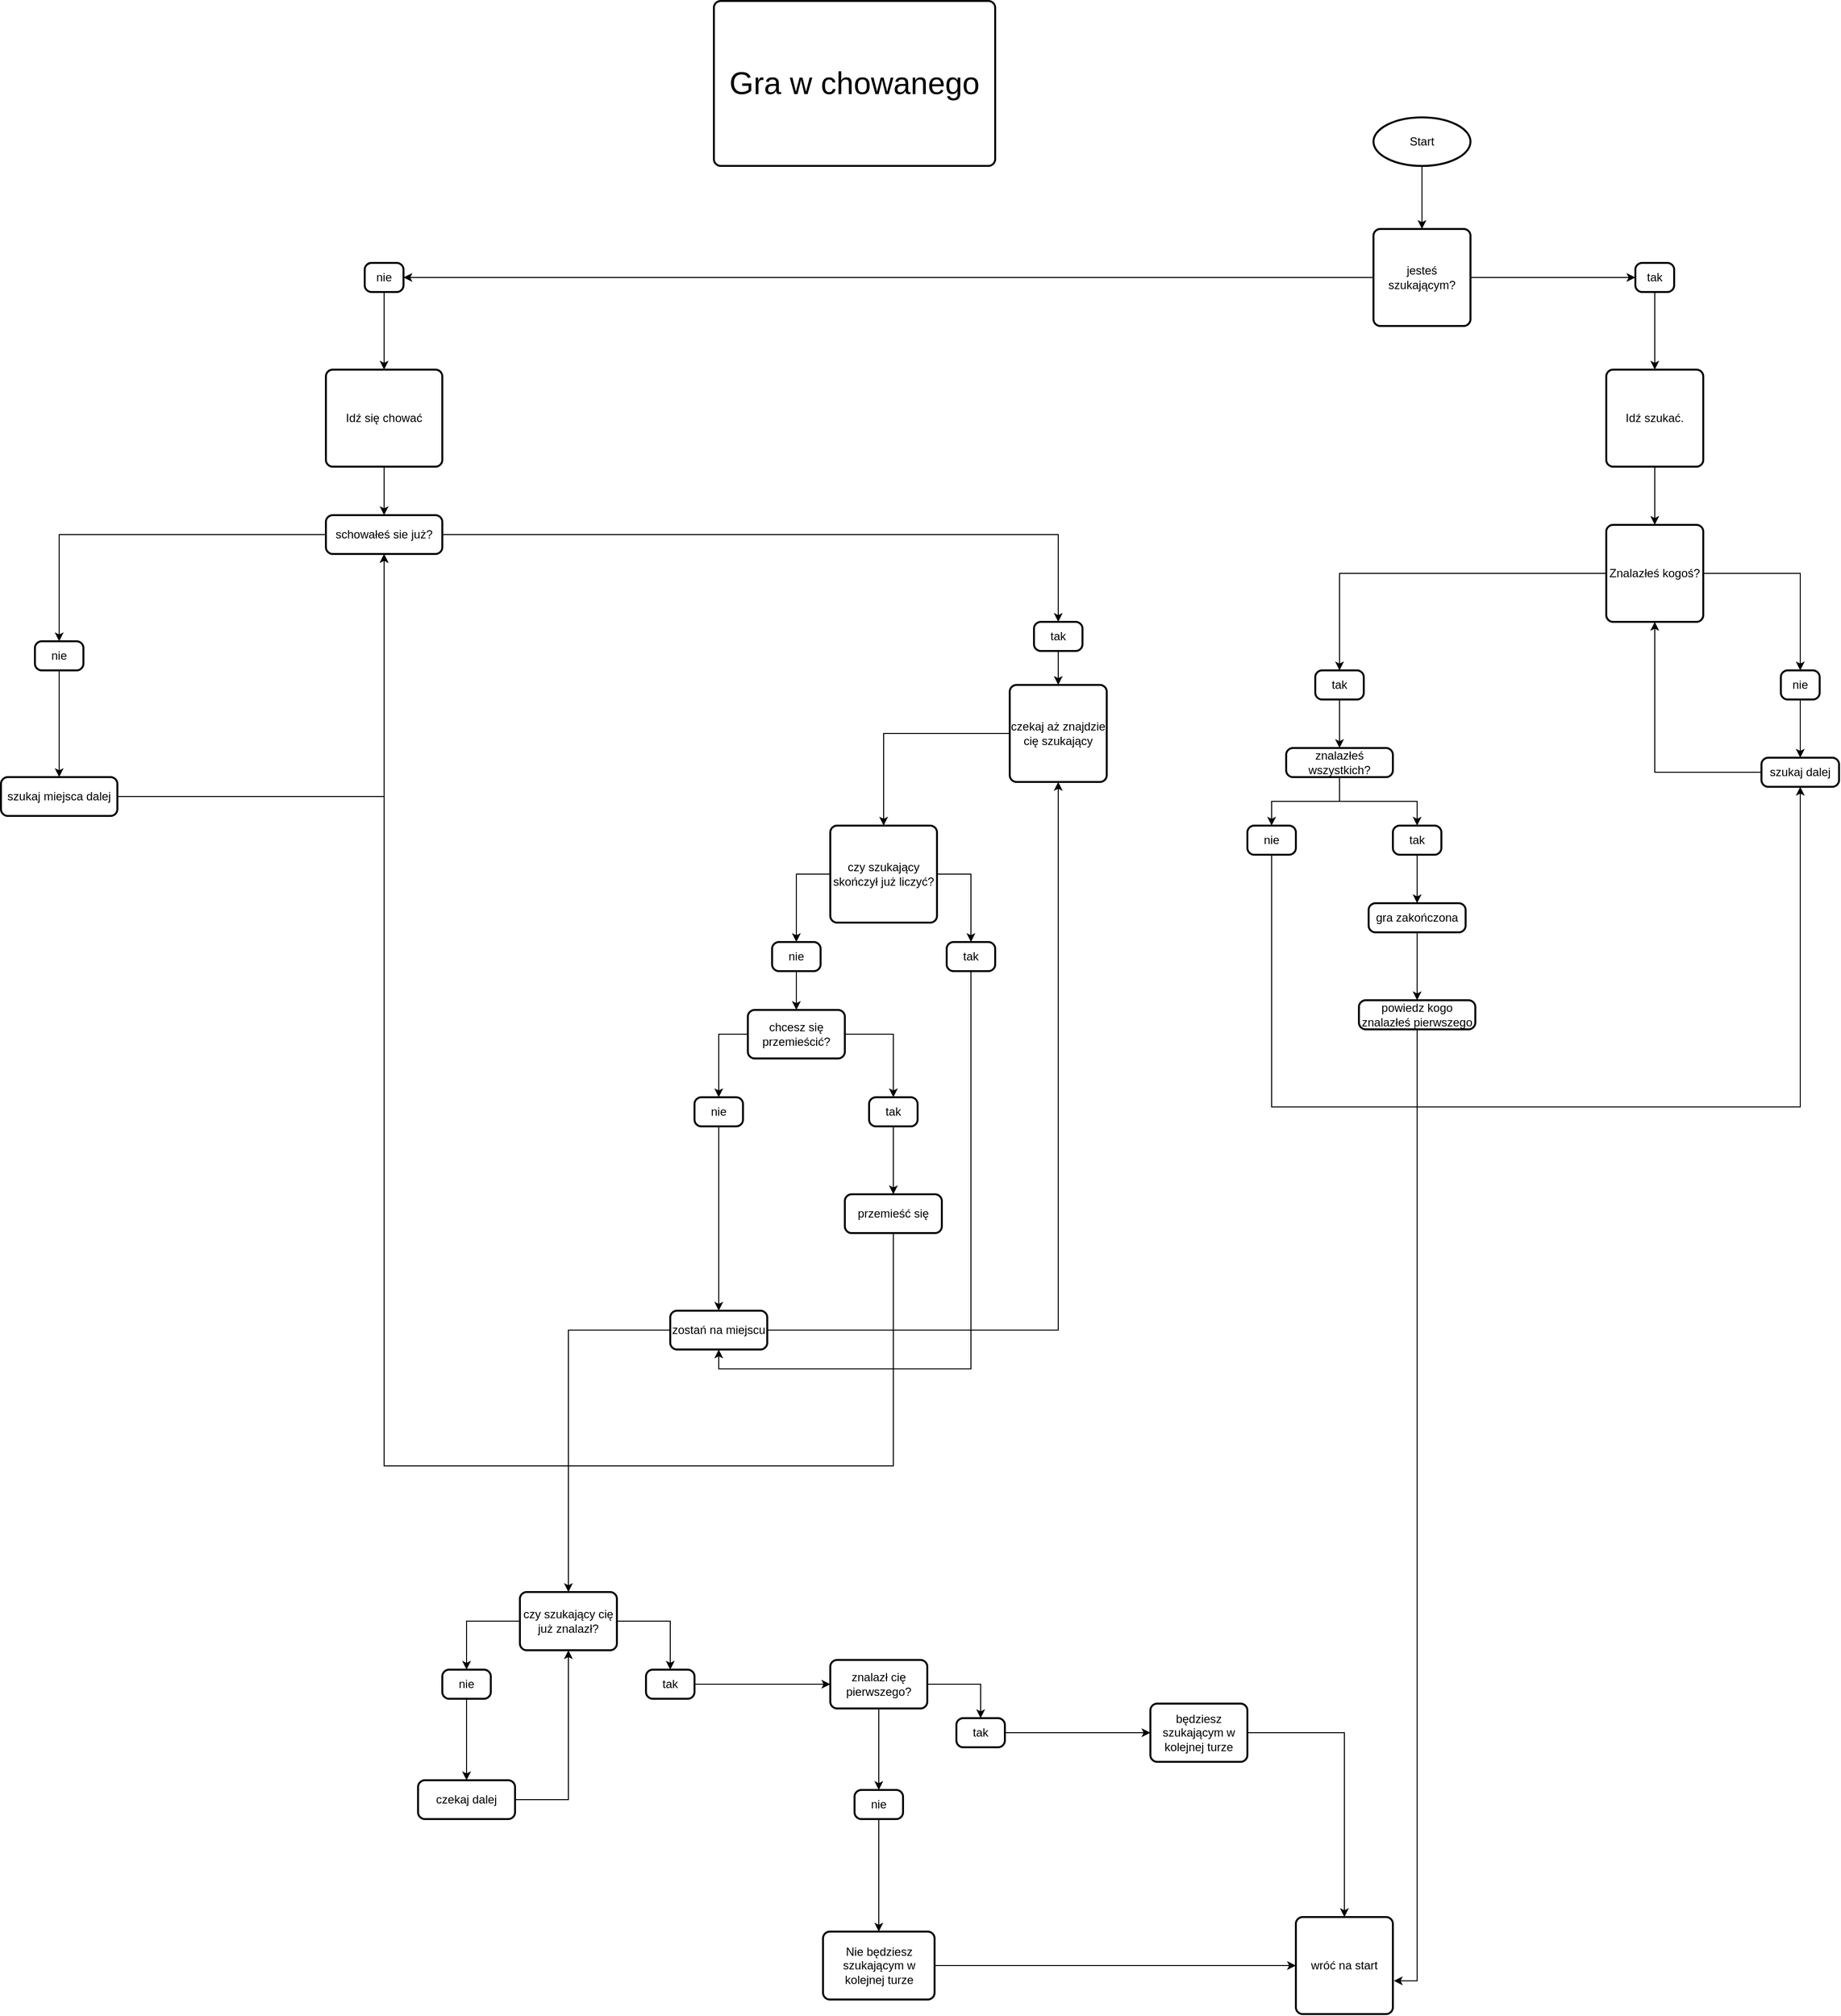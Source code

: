 <mxfile version="21.7.5" type="github">
  <diagram id="C5RBs43oDa-KdzZeNtuy" name="Page-1">
    <mxGraphModel dx="3336" dy="2086" grid="1" gridSize="10" guides="1" tooltips="1" connect="1" arrows="1" fold="1" page="1" pageScale="1" pageWidth="827" pageHeight="1169" math="0" shadow="0">
      <root>
        <mxCell id="WIyWlLk6GJQsqaUBKTNV-0" />
        <mxCell id="WIyWlLk6GJQsqaUBKTNV-1" parent="WIyWlLk6GJQsqaUBKTNV-0" />
        <mxCell id="OIwTNz8X2AKilvekN-6Q-1" value="&lt;font style=&quot;font-size: 32px;&quot;&gt;Gra w chowanego&lt;/font&gt;" style="rounded=1;whiteSpace=wrap;html=1;absoluteArcSize=1;arcSize=14;strokeWidth=2;" vertex="1" parent="WIyWlLk6GJQsqaUBKTNV-1">
          <mxGeometry x="-380" y="-120" width="290" height="170" as="geometry" />
        </mxCell>
        <mxCell id="OIwTNz8X2AKilvekN-6Q-22" style="edgeStyle=orthogonalEdgeStyle;rounded=0;orthogonalLoop=1;jettySize=auto;html=1;entryX=1;entryY=0.5;entryDx=0;entryDy=0;" edge="1" parent="WIyWlLk6GJQsqaUBKTNV-1" source="OIwTNz8X2AKilvekN-6Q-2" target="OIwTNz8X2AKilvekN-6Q-27">
          <mxGeometry relative="1" as="geometry">
            <mxPoint x="110" y="165" as="targetPoint" />
          </mxGeometry>
        </mxCell>
        <mxCell id="OIwTNz8X2AKilvekN-6Q-30" style="edgeStyle=orthogonalEdgeStyle;rounded=0;orthogonalLoop=1;jettySize=auto;html=1;entryX=0;entryY=0.5;entryDx=0;entryDy=0;" edge="1" parent="WIyWlLk6GJQsqaUBKTNV-1" source="OIwTNz8X2AKilvekN-6Q-2" target="OIwTNz8X2AKilvekN-6Q-29">
          <mxGeometry relative="1" as="geometry">
            <mxPoint x="560" y="165" as="targetPoint" />
          </mxGeometry>
        </mxCell>
        <mxCell id="OIwTNz8X2AKilvekN-6Q-2" value="jesteś szukającym?" style="rounded=1;whiteSpace=wrap;html=1;absoluteArcSize=1;arcSize=14;strokeWidth=2;" vertex="1" parent="WIyWlLk6GJQsqaUBKTNV-1">
          <mxGeometry x="300" y="115" width="100" height="100" as="geometry" />
        </mxCell>
        <mxCell id="OIwTNz8X2AKilvekN-6Q-33" style="edgeStyle=orthogonalEdgeStyle;rounded=0;orthogonalLoop=1;jettySize=auto;html=1;entryX=0.5;entryY=0;entryDx=0;entryDy=0;" edge="1" parent="WIyWlLk6GJQsqaUBKTNV-1" source="OIwTNz8X2AKilvekN-6Q-10" target="OIwTNz8X2AKilvekN-6Q-15">
          <mxGeometry relative="1" as="geometry" />
        </mxCell>
        <mxCell id="OIwTNz8X2AKilvekN-6Q-10" value="Idź szukać." style="rounded=1;whiteSpace=wrap;html=1;absoluteArcSize=1;arcSize=14;strokeWidth=2;" vertex="1" parent="WIyWlLk6GJQsqaUBKTNV-1">
          <mxGeometry x="540" y="260" width="100" height="100" as="geometry" />
        </mxCell>
        <mxCell id="OIwTNz8X2AKilvekN-6Q-58" style="edgeStyle=orthogonalEdgeStyle;rounded=0;orthogonalLoop=1;jettySize=auto;html=1;" edge="1" parent="WIyWlLk6GJQsqaUBKTNV-1" source="OIwTNz8X2AKilvekN-6Q-12" target="OIwTNz8X2AKilvekN-6Q-57">
          <mxGeometry relative="1" as="geometry" />
        </mxCell>
        <mxCell id="OIwTNz8X2AKilvekN-6Q-12" value="Idź się chować" style="rounded=1;whiteSpace=wrap;html=1;absoluteArcSize=1;arcSize=14;strokeWidth=2;" vertex="1" parent="WIyWlLk6GJQsqaUBKTNV-1">
          <mxGeometry x="-780" y="260" width="120" height="100" as="geometry" />
        </mxCell>
        <mxCell id="OIwTNz8X2AKilvekN-6Q-37" style="edgeStyle=orthogonalEdgeStyle;rounded=0;orthogonalLoop=1;jettySize=auto;html=1;entryX=0.5;entryY=0;entryDx=0;entryDy=0;" edge="1" parent="WIyWlLk6GJQsqaUBKTNV-1" source="OIwTNz8X2AKilvekN-6Q-15" target="OIwTNz8X2AKilvekN-6Q-36">
          <mxGeometry relative="1" as="geometry" />
        </mxCell>
        <mxCell id="OIwTNz8X2AKilvekN-6Q-39" style="edgeStyle=orthogonalEdgeStyle;rounded=0;orthogonalLoop=1;jettySize=auto;html=1;entryX=0.5;entryY=0;entryDx=0;entryDy=0;" edge="1" parent="WIyWlLk6GJQsqaUBKTNV-1" source="OIwTNz8X2AKilvekN-6Q-15" target="OIwTNz8X2AKilvekN-6Q-38">
          <mxGeometry relative="1" as="geometry" />
        </mxCell>
        <mxCell id="OIwTNz8X2AKilvekN-6Q-15" value="Znalazłeś kogoś?" style="rounded=1;whiteSpace=wrap;html=1;absoluteArcSize=1;arcSize=14;strokeWidth=2;" vertex="1" parent="WIyWlLk6GJQsqaUBKTNV-1">
          <mxGeometry x="540" y="420" width="100" height="100" as="geometry" />
        </mxCell>
        <mxCell id="OIwTNz8X2AKilvekN-6Q-28" style="edgeStyle=orthogonalEdgeStyle;rounded=0;orthogonalLoop=1;jettySize=auto;html=1;entryX=0.5;entryY=0;entryDx=0;entryDy=0;" edge="1" parent="WIyWlLk6GJQsqaUBKTNV-1" source="OIwTNz8X2AKilvekN-6Q-27" target="OIwTNz8X2AKilvekN-6Q-12">
          <mxGeometry relative="1" as="geometry" />
        </mxCell>
        <mxCell id="OIwTNz8X2AKilvekN-6Q-27" value="nie&lt;br&gt;" style="rounded=1;whiteSpace=wrap;html=1;absoluteArcSize=1;arcSize=14;strokeWidth=2;" vertex="1" parent="WIyWlLk6GJQsqaUBKTNV-1">
          <mxGeometry x="-740" y="150" width="40" height="30" as="geometry" />
        </mxCell>
        <mxCell id="OIwTNz8X2AKilvekN-6Q-31" style="edgeStyle=orthogonalEdgeStyle;rounded=0;orthogonalLoop=1;jettySize=auto;html=1;entryX=0.5;entryY=0;entryDx=0;entryDy=0;" edge="1" parent="WIyWlLk6GJQsqaUBKTNV-1" source="OIwTNz8X2AKilvekN-6Q-29" target="OIwTNz8X2AKilvekN-6Q-10">
          <mxGeometry relative="1" as="geometry" />
        </mxCell>
        <mxCell id="OIwTNz8X2AKilvekN-6Q-29" value="tak" style="rounded=1;whiteSpace=wrap;html=1;absoluteArcSize=1;arcSize=14;strokeWidth=2;" vertex="1" parent="WIyWlLk6GJQsqaUBKTNV-1">
          <mxGeometry x="570" y="150" width="40" height="30" as="geometry" />
        </mxCell>
        <mxCell id="OIwTNz8X2AKilvekN-6Q-43" style="edgeStyle=orthogonalEdgeStyle;rounded=0;orthogonalLoop=1;jettySize=auto;html=1;entryX=0.5;entryY=0;entryDx=0;entryDy=0;" edge="1" parent="WIyWlLk6GJQsqaUBKTNV-1" source="OIwTNz8X2AKilvekN-6Q-36" target="OIwTNz8X2AKilvekN-6Q-42">
          <mxGeometry relative="1" as="geometry" />
        </mxCell>
        <mxCell id="OIwTNz8X2AKilvekN-6Q-36" value="tak" style="rounded=1;whiteSpace=wrap;html=1;absoluteArcSize=1;arcSize=14;strokeWidth=2;" vertex="1" parent="WIyWlLk6GJQsqaUBKTNV-1">
          <mxGeometry x="240" y="570" width="50" height="30" as="geometry" />
        </mxCell>
        <mxCell id="OIwTNz8X2AKilvekN-6Q-41" style="edgeStyle=orthogonalEdgeStyle;rounded=0;orthogonalLoop=1;jettySize=auto;html=1;entryX=0.5;entryY=0;entryDx=0;entryDy=0;" edge="1" parent="WIyWlLk6GJQsqaUBKTNV-1" source="OIwTNz8X2AKilvekN-6Q-38" target="OIwTNz8X2AKilvekN-6Q-40">
          <mxGeometry relative="1" as="geometry" />
        </mxCell>
        <mxCell id="OIwTNz8X2AKilvekN-6Q-38" value="nie&lt;br&gt;" style="rounded=1;whiteSpace=wrap;html=1;absoluteArcSize=1;arcSize=14;strokeWidth=2;" vertex="1" parent="WIyWlLk6GJQsqaUBKTNV-1">
          <mxGeometry x="720" y="570" width="40" height="30" as="geometry" />
        </mxCell>
        <mxCell id="OIwTNz8X2AKilvekN-6Q-54" style="edgeStyle=orthogonalEdgeStyle;rounded=0;orthogonalLoop=1;jettySize=auto;html=1;entryX=0.5;entryY=1;entryDx=0;entryDy=0;" edge="1" parent="WIyWlLk6GJQsqaUBKTNV-1" source="OIwTNz8X2AKilvekN-6Q-40" target="OIwTNz8X2AKilvekN-6Q-15">
          <mxGeometry relative="1" as="geometry" />
        </mxCell>
        <mxCell id="OIwTNz8X2AKilvekN-6Q-40" value="szukaj dalej" style="rounded=1;whiteSpace=wrap;html=1;absoluteArcSize=1;arcSize=14;strokeWidth=2;" vertex="1" parent="WIyWlLk6GJQsqaUBKTNV-1">
          <mxGeometry x="700" y="660" width="80" height="30" as="geometry" />
        </mxCell>
        <mxCell id="OIwTNz8X2AKilvekN-6Q-46" style="edgeStyle=orthogonalEdgeStyle;rounded=0;orthogonalLoop=1;jettySize=auto;html=1;entryX=0.5;entryY=0;entryDx=0;entryDy=0;" edge="1" parent="WIyWlLk6GJQsqaUBKTNV-1" source="OIwTNz8X2AKilvekN-6Q-42" target="OIwTNz8X2AKilvekN-6Q-45">
          <mxGeometry relative="1" as="geometry" />
        </mxCell>
        <mxCell id="OIwTNz8X2AKilvekN-6Q-47" style="edgeStyle=orthogonalEdgeStyle;rounded=0;orthogonalLoop=1;jettySize=auto;html=1;entryX=0.5;entryY=0;entryDx=0;entryDy=0;" edge="1" parent="WIyWlLk6GJQsqaUBKTNV-1" source="OIwTNz8X2AKilvekN-6Q-42" target="OIwTNz8X2AKilvekN-6Q-44">
          <mxGeometry relative="1" as="geometry" />
        </mxCell>
        <mxCell id="OIwTNz8X2AKilvekN-6Q-42" value="znalazłeś wszystkich?" style="rounded=1;whiteSpace=wrap;html=1;absoluteArcSize=1;arcSize=14;strokeWidth=2;" vertex="1" parent="WIyWlLk6GJQsqaUBKTNV-1">
          <mxGeometry x="210" y="650" width="110" height="30" as="geometry" />
        </mxCell>
        <mxCell id="OIwTNz8X2AKilvekN-6Q-53" style="edgeStyle=orthogonalEdgeStyle;rounded=0;orthogonalLoop=1;jettySize=auto;html=1;entryX=0.5;entryY=1;entryDx=0;entryDy=0;" edge="1" parent="WIyWlLk6GJQsqaUBKTNV-1" source="OIwTNz8X2AKilvekN-6Q-44" target="OIwTNz8X2AKilvekN-6Q-40">
          <mxGeometry relative="1" as="geometry">
            <Array as="points">
              <mxPoint x="195" y="1020" />
              <mxPoint x="740" y="1020" />
            </Array>
          </mxGeometry>
        </mxCell>
        <mxCell id="OIwTNz8X2AKilvekN-6Q-44" value="nie&lt;br&gt;" style="rounded=1;whiteSpace=wrap;html=1;absoluteArcSize=1;arcSize=14;strokeWidth=2;" vertex="1" parent="WIyWlLk6GJQsqaUBKTNV-1">
          <mxGeometry x="170" y="730" width="50" height="30" as="geometry" />
        </mxCell>
        <mxCell id="OIwTNz8X2AKilvekN-6Q-51" style="edgeStyle=orthogonalEdgeStyle;rounded=0;orthogonalLoop=1;jettySize=auto;html=1;entryX=0.5;entryY=0;entryDx=0;entryDy=0;" edge="1" parent="WIyWlLk6GJQsqaUBKTNV-1" source="OIwTNz8X2AKilvekN-6Q-45" target="OIwTNz8X2AKilvekN-6Q-49">
          <mxGeometry relative="1" as="geometry" />
        </mxCell>
        <mxCell id="OIwTNz8X2AKilvekN-6Q-45" value="tak" style="rounded=1;whiteSpace=wrap;html=1;absoluteArcSize=1;arcSize=14;strokeWidth=2;" vertex="1" parent="WIyWlLk6GJQsqaUBKTNV-1">
          <mxGeometry x="320" y="730" width="50" height="30" as="geometry" />
        </mxCell>
        <mxCell id="OIwTNz8X2AKilvekN-6Q-52" style="edgeStyle=orthogonalEdgeStyle;rounded=0;orthogonalLoop=1;jettySize=auto;html=1;entryX=0.5;entryY=0;entryDx=0;entryDy=0;" edge="1" parent="WIyWlLk6GJQsqaUBKTNV-1" source="OIwTNz8X2AKilvekN-6Q-49" target="OIwTNz8X2AKilvekN-6Q-55">
          <mxGeometry relative="1" as="geometry">
            <mxPoint x="345" y="900" as="targetPoint" />
          </mxGeometry>
        </mxCell>
        <mxCell id="OIwTNz8X2AKilvekN-6Q-49" value="gra zakończona" style="rounded=1;whiteSpace=wrap;html=1;absoluteArcSize=1;arcSize=14;strokeWidth=2;" vertex="1" parent="WIyWlLk6GJQsqaUBKTNV-1">
          <mxGeometry x="295" y="810" width="100" height="30" as="geometry" />
        </mxCell>
        <mxCell id="OIwTNz8X2AKilvekN-6Q-112" style="edgeStyle=orthogonalEdgeStyle;rounded=0;orthogonalLoop=1;jettySize=auto;html=1;entryX=1.01;entryY=0.657;entryDx=0;entryDy=0;entryPerimeter=0;" edge="1" parent="WIyWlLk6GJQsqaUBKTNV-1" source="OIwTNz8X2AKilvekN-6Q-55" target="OIwTNz8X2AKilvekN-6Q-109">
          <mxGeometry relative="1" as="geometry" />
        </mxCell>
        <mxCell id="OIwTNz8X2AKilvekN-6Q-55" value="powiedz kogo znalazłeś pierwszego" style="rounded=1;whiteSpace=wrap;html=1;absoluteArcSize=1;arcSize=14;strokeWidth=2;" vertex="1" parent="WIyWlLk6GJQsqaUBKTNV-1">
          <mxGeometry x="285" y="910" width="120" height="30" as="geometry" />
        </mxCell>
        <mxCell id="OIwTNz8X2AKilvekN-6Q-61" style="edgeStyle=orthogonalEdgeStyle;rounded=0;orthogonalLoop=1;jettySize=auto;html=1;" edge="1" parent="WIyWlLk6GJQsqaUBKTNV-1" source="OIwTNz8X2AKilvekN-6Q-57" target="OIwTNz8X2AKilvekN-6Q-60">
          <mxGeometry relative="1" as="geometry" />
        </mxCell>
        <mxCell id="OIwTNz8X2AKilvekN-6Q-62" style="edgeStyle=orthogonalEdgeStyle;rounded=0;orthogonalLoop=1;jettySize=auto;html=1;entryX=0.5;entryY=0;entryDx=0;entryDy=0;" edge="1" parent="WIyWlLk6GJQsqaUBKTNV-1" source="OIwTNz8X2AKilvekN-6Q-57" target="OIwTNz8X2AKilvekN-6Q-59">
          <mxGeometry relative="1" as="geometry" />
        </mxCell>
        <mxCell id="OIwTNz8X2AKilvekN-6Q-57" value="schowałeś sie już?" style="rounded=1;whiteSpace=wrap;html=1;absoluteArcSize=1;arcSize=14;strokeWidth=2;" vertex="1" parent="WIyWlLk6GJQsqaUBKTNV-1">
          <mxGeometry x="-780" y="410" width="120" height="40" as="geometry" />
        </mxCell>
        <mxCell id="OIwTNz8X2AKilvekN-6Q-67" style="edgeStyle=orthogonalEdgeStyle;rounded=0;orthogonalLoop=1;jettySize=auto;html=1;entryX=0.5;entryY=0;entryDx=0;entryDy=0;" edge="1" parent="WIyWlLk6GJQsqaUBKTNV-1" source="OIwTNz8X2AKilvekN-6Q-59" target="OIwTNz8X2AKilvekN-6Q-65">
          <mxGeometry relative="1" as="geometry" />
        </mxCell>
        <mxCell id="OIwTNz8X2AKilvekN-6Q-59" value="nie&lt;br&gt;" style="rounded=1;whiteSpace=wrap;html=1;absoluteArcSize=1;arcSize=14;strokeWidth=2;" vertex="1" parent="WIyWlLk6GJQsqaUBKTNV-1">
          <mxGeometry x="-1080" y="540" width="50" height="30" as="geometry" />
        </mxCell>
        <mxCell id="OIwTNz8X2AKilvekN-6Q-64" style="edgeStyle=orthogonalEdgeStyle;rounded=0;orthogonalLoop=1;jettySize=auto;html=1;entryX=0.5;entryY=0;entryDx=0;entryDy=0;" edge="1" parent="WIyWlLk6GJQsqaUBKTNV-1" source="OIwTNz8X2AKilvekN-6Q-60" target="OIwTNz8X2AKilvekN-6Q-63">
          <mxGeometry relative="1" as="geometry" />
        </mxCell>
        <mxCell id="OIwTNz8X2AKilvekN-6Q-60" value="tak" style="rounded=1;whiteSpace=wrap;html=1;absoluteArcSize=1;arcSize=14;strokeWidth=2;" vertex="1" parent="WIyWlLk6GJQsqaUBKTNV-1">
          <mxGeometry x="-50" y="520" width="50" height="30" as="geometry" />
        </mxCell>
        <mxCell id="OIwTNz8X2AKilvekN-6Q-72" style="edgeStyle=orthogonalEdgeStyle;rounded=0;orthogonalLoop=1;jettySize=auto;html=1;entryX=0.5;entryY=0;entryDx=0;entryDy=0;" edge="1" parent="WIyWlLk6GJQsqaUBKTNV-1" source="OIwTNz8X2AKilvekN-6Q-63" target="OIwTNz8X2AKilvekN-6Q-71">
          <mxGeometry relative="1" as="geometry" />
        </mxCell>
        <mxCell id="OIwTNz8X2AKilvekN-6Q-63" value="czekaj aż znajdzie cię szukający" style="rounded=1;whiteSpace=wrap;html=1;absoluteArcSize=1;arcSize=14;strokeWidth=2;" vertex="1" parent="WIyWlLk6GJQsqaUBKTNV-1">
          <mxGeometry x="-75" y="585" width="100" height="100" as="geometry" />
        </mxCell>
        <mxCell id="OIwTNz8X2AKilvekN-6Q-68" style="edgeStyle=orthogonalEdgeStyle;rounded=0;orthogonalLoop=1;jettySize=auto;html=1;entryX=0.5;entryY=1;entryDx=0;entryDy=0;" edge="1" parent="WIyWlLk6GJQsqaUBKTNV-1" source="OIwTNz8X2AKilvekN-6Q-65" target="OIwTNz8X2AKilvekN-6Q-57">
          <mxGeometry relative="1" as="geometry" />
        </mxCell>
        <mxCell id="OIwTNz8X2AKilvekN-6Q-65" value="szukaj miejsca dalej" style="rounded=1;whiteSpace=wrap;html=1;absoluteArcSize=1;arcSize=14;strokeWidth=2;" vertex="1" parent="WIyWlLk6GJQsqaUBKTNV-1">
          <mxGeometry x="-1115" y="680" width="120" height="40" as="geometry" />
        </mxCell>
        <mxCell id="OIwTNz8X2AKilvekN-6Q-86" style="edgeStyle=orthogonalEdgeStyle;rounded=0;orthogonalLoop=1;jettySize=auto;html=1;" edge="1" parent="WIyWlLk6GJQsqaUBKTNV-1" source="OIwTNz8X2AKilvekN-6Q-70" target="OIwTNz8X2AKilvekN-6Q-57">
          <mxGeometry relative="1" as="geometry">
            <Array as="points">
              <mxPoint x="-195" y="1390" />
              <mxPoint x="-720" y="1390" />
            </Array>
          </mxGeometry>
        </mxCell>
        <mxCell id="OIwTNz8X2AKilvekN-6Q-70" value="przemieść się" style="rounded=1;whiteSpace=wrap;html=1;absoluteArcSize=1;arcSize=14;strokeWidth=2;" vertex="1" parent="WIyWlLk6GJQsqaUBKTNV-1">
          <mxGeometry x="-245" y="1110" width="100" height="40" as="geometry" />
        </mxCell>
        <mxCell id="OIwTNz8X2AKilvekN-6Q-75" style="edgeStyle=orthogonalEdgeStyle;rounded=0;orthogonalLoop=1;jettySize=auto;html=1;entryX=0.5;entryY=0;entryDx=0;entryDy=0;" edge="1" parent="WIyWlLk6GJQsqaUBKTNV-1" source="OIwTNz8X2AKilvekN-6Q-71" target="OIwTNz8X2AKilvekN-6Q-74">
          <mxGeometry relative="1" as="geometry" />
        </mxCell>
        <mxCell id="OIwTNz8X2AKilvekN-6Q-76" style="edgeStyle=orthogonalEdgeStyle;rounded=0;orthogonalLoop=1;jettySize=auto;html=1;entryX=0.5;entryY=0;entryDx=0;entryDy=0;" edge="1" parent="WIyWlLk6GJQsqaUBKTNV-1" source="OIwTNz8X2AKilvekN-6Q-71" target="OIwTNz8X2AKilvekN-6Q-73">
          <mxGeometry relative="1" as="geometry" />
        </mxCell>
        <mxCell id="OIwTNz8X2AKilvekN-6Q-71" value="czy szukający skończył już liczyć?" style="rounded=1;whiteSpace=wrap;html=1;absoluteArcSize=1;arcSize=14;strokeWidth=2;" vertex="1" parent="WIyWlLk6GJQsqaUBKTNV-1">
          <mxGeometry x="-260" y="730" width="110" height="100" as="geometry" />
        </mxCell>
        <mxCell id="OIwTNz8X2AKilvekN-6Q-78" style="edgeStyle=orthogonalEdgeStyle;rounded=0;orthogonalLoop=1;jettySize=auto;html=1;entryX=0.5;entryY=0;entryDx=0;entryDy=0;" edge="1" parent="WIyWlLk6GJQsqaUBKTNV-1" source="OIwTNz8X2AKilvekN-6Q-73" target="OIwTNz8X2AKilvekN-6Q-77">
          <mxGeometry relative="1" as="geometry" />
        </mxCell>
        <mxCell id="OIwTNz8X2AKilvekN-6Q-73" value="nie&lt;br&gt;" style="rounded=1;whiteSpace=wrap;html=1;absoluteArcSize=1;arcSize=14;strokeWidth=2;" vertex="1" parent="WIyWlLk6GJQsqaUBKTNV-1">
          <mxGeometry x="-320" y="850" width="50" height="30" as="geometry" />
        </mxCell>
        <mxCell id="OIwTNz8X2AKilvekN-6Q-89" style="edgeStyle=orthogonalEdgeStyle;rounded=0;orthogonalLoop=1;jettySize=auto;html=1;entryX=0.5;entryY=1;entryDx=0;entryDy=0;exitX=0.5;exitY=1;exitDx=0;exitDy=0;" edge="1" parent="WIyWlLk6GJQsqaUBKTNV-1" source="OIwTNz8X2AKilvekN-6Q-74" target="OIwTNz8X2AKilvekN-6Q-84">
          <mxGeometry relative="1" as="geometry">
            <Array as="points">
              <mxPoint x="-115" y="1290" />
              <mxPoint x="-375" y="1290" />
            </Array>
          </mxGeometry>
        </mxCell>
        <mxCell id="OIwTNz8X2AKilvekN-6Q-74" value="tak" style="rounded=1;whiteSpace=wrap;html=1;absoluteArcSize=1;arcSize=14;strokeWidth=2;" vertex="1" parent="WIyWlLk6GJQsqaUBKTNV-1">
          <mxGeometry x="-140" y="850" width="50" height="30" as="geometry" />
        </mxCell>
        <mxCell id="OIwTNz8X2AKilvekN-6Q-81" style="edgeStyle=orthogonalEdgeStyle;rounded=0;orthogonalLoop=1;jettySize=auto;html=1;entryX=0.5;entryY=0;entryDx=0;entryDy=0;" edge="1" parent="WIyWlLk6GJQsqaUBKTNV-1" source="OIwTNz8X2AKilvekN-6Q-77" target="OIwTNz8X2AKilvekN-6Q-80">
          <mxGeometry relative="1" as="geometry" />
        </mxCell>
        <mxCell id="OIwTNz8X2AKilvekN-6Q-82" style="edgeStyle=orthogonalEdgeStyle;rounded=0;orthogonalLoop=1;jettySize=auto;html=1;entryX=0.5;entryY=0;entryDx=0;entryDy=0;" edge="1" parent="WIyWlLk6GJQsqaUBKTNV-1" source="OIwTNz8X2AKilvekN-6Q-77" target="OIwTNz8X2AKilvekN-6Q-79">
          <mxGeometry relative="1" as="geometry" />
        </mxCell>
        <mxCell id="OIwTNz8X2AKilvekN-6Q-77" value="chcesz się przemieścić?" style="rounded=1;whiteSpace=wrap;html=1;absoluteArcSize=1;arcSize=14;strokeWidth=2;" vertex="1" parent="WIyWlLk6GJQsqaUBKTNV-1">
          <mxGeometry x="-345" y="920" width="100" height="50" as="geometry" />
        </mxCell>
        <mxCell id="OIwTNz8X2AKilvekN-6Q-83" style="edgeStyle=orthogonalEdgeStyle;rounded=0;orthogonalLoop=1;jettySize=auto;html=1;entryX=0.5;entryY=0;entryDx=0;entryDy=0;" edge="1" parent="WIyWlLk6GJQsqaUBKTNV-1" source="OIwTNz8X2AKilvekN-6Q-79" target="OIwTNz8X2AKilvekN-6Q-70">
          <mxGeometry relative="1" as="geometry" />
        </mxCell>
        <mxCell id="OIwTNz8X2AKilvekN-6Q-79" value="tak" style="rounded=1;whiteSpace=wrap;html=1;absoluteArcSize=1;arcSize=14;strokeWidth=2;" vertex="1" parent="WIyWlLk6GJQsqaUBKTNV-1">
          <mxGeometry x="-220" y="1010" width="50" height="30" as="geometry" />
        </mxCell>
        <mxCell id="OIwTNz8X2AKilvekN-6Q-85" style="edgeStyle=orthogonalEdgeStyle;rounded=0;orthogonalLoop=1;jettySize=auto;html=1;entryX=0.5;entryY=0;entryDx=0;entryDy=0;" edge="1" parent="WIyWlLk6GJQsqaUBKTNV-1" source="OIwTNz8X2AKilvekN-6Q-80" target="OIwTNz8X2AKilvekN-6Q-84">
          <mxGeometry relative="1" as="geometry" />
        </mxCell>
        <mxCell id="OIwTNz8X2AKilvekN-6Q-80" value="nie&lt;br&gt;" style="rounded=1;whiteSpace=wrap;html=1;absoluteArcSize=1;arcSize=14;strokeWidth=2;" vertex="1" parent="WIyWlLk6GJQsqaUBKTNV-1">
          <mxGeometry x="-400" y="1010" width="50" height="30" as="geometry" />
        </mxCell>
        <mxCell id="OIwTNz8X2AKilvekN-6Q-87" style="edgeStyle=orthogonalEdgeStyle;rounded=0;orthogonalLoop=1;jettySize=auto;html=1;" edge="1" parent="WIyWlLk6GJQsqaUBKTNV-1" source="OIwTNz8X2AKilvekN-6Q-84" target="OIwTNz8X2AKilvekN-6Q-63">
          <mxGeometry relative="1" as="geometry" />
        </mxCell>
        <mxCell id="OIwTNz8X2AKilvekN-6Q-91" style="edgeStyle=orthogonalEdgeStyle;rounded=0;orthogonalLoop=1;jettySize=auto;html=1;entryX=0.5;entryY=0;entryDx=0;entryDy=0;" edge="1" parent="WIyWlLk6GJQsqaUBKTNV-1" source="OIwTNz8X2AKilvekN-6Q-84" target="OIwTNz8X2AKilvekN-6Q-90">
          <mxGeometry relative="1" as="geometry" />
        </mxCell>
        <mxCell id="OIwTNz8X2AKilvekN-6Q-84" value="zostań na miejscu" style="rounded=1;whiteSpace=wrap;html=1;absoluteArcSize=1;arcSize=14;strokeWidth=2;" vertex="1" parent="WIyWlLk6GJQsqaUBKTNV-1">
          <mxGeometry x="-425" y="1230" width="100" height="40" as="geometry" />
        </mxCell>
        <mxCell id="OIwTNz8X2AKilvekN-6Q-94" style="edgeStyle=orthogonalEdgeStyle;rounded=0;orthogonalLoop=1;jettySize=auto;html=1;entryX=0.5;entryY=0;entryDx=0;entryDy=0;" edge="1" parent="WIyWlLk6GJQsqaUBKTNV-1" source="OIwTNz8X2AKilvekN-6Q-90" target="OIwTNz8X2AKilvekN-6Q-93">
          <mxGeometry relative="1" as="geometry" />
        </mxCell>
        <mxCell id="OIwTNz8X2AKilvekN-6Q-95" style="edgeStyle=orthogonalEdgeStyle;rounded=0;orthogonalLoop=1;jettySize=auto;html=1;entryX=0.5;entryY=0;entryDx=0;entryDy=0;" edge="1" parent="WIyWlLk6GJQsqaUBKTNV-1" source="OIwTNz8X2AKilvekN-6Q-90" target="OIwTNz8X2AKilvekN-6Q-92">
          <mxGeometry relative="1" as="geometry" />
        </mxCell>
        <mxCell id="OIwTNz8X2AKilvekN-6Q-90" value="czy szukający cię już znalazł?" style="rounded=1;whiteSpace=wrap;html=1;absoluteArcSize=1;arcSize=14;strokeWidth=2;" vertex="1" parent="WIyWlLk6GJQsqaUBKTNV-1">
          <mxGeometry x="-580" y="1520" width="100" height="60" as="geometry" />
        </mxCell>
        <mxCell id="OIwTNz8X2AKilvekN-6Q-114" style="edgeStyle=orthogonalEdgeStyle;rounded=0;orthogonalLoop=1;jettySize=auto;html=1;entryX=0.5;entryY=0;entryDx=0;entryDy=0;" edge="1" parent="WIyWlLk6GJQsqaUBKTNV-1" source="OIwTNz8X2AKilvekN-6Q-92" target="OIwTNz8X2AKilvekN-6Q-113">
          <mxGeometry relative="1" as="geometry" />
        </mxCell>
        <mxCell id="OIwTNz8X2AKilvekN-6Q-92" value="nie&lt;br&gt;" style="rounded=1;whiteSpace=wrap;html=1;absoluteArcSize=1;arcSize=14;strokeWidth=2;" vertex="1" parent="WIyWlLk6GJQsqaUBKTNV-1">
          <mxGeometry x="-660" y="1600" width="50" height="30" as="geometry" />
        </mxCell>
        <mxCell id="OIwTNz8X2AKilvekN-6Q-97" style="edgeStyle=orthogonalEdgeStyle;rounded=0;orthogonalLoop=1;jettySize=auto;html=1;entryX=0;entryY=0.5;entryDx=0;entryDy=0;" edge="1" parent="WIyWlLk6GJQsqaUBKTNV-1" source="OIwTNz8X2AKilvekN-6Q-93" target="OIwTNz8X2AKilvekN-6Q-96">
          <mxGeometry relative="1" as="geometry" />
        </mxCell>
        <mxCell id="OIwTNz8X2AKilvekN-6Q-93" value="tak" style="rounded=1;whiteSpace=wrap;html=1;absoluteArcSize=1;arcSize=14;strokeWidth=2;" vertex="1" parent="WIyWlLk6GJQsqaUBKTNV-1">
          <mxGeometry x="-450" y="1600" width="50" height="30" as="geometry" />
        </mxCell>
        <mxCell id="OIwTNz8X2AKilvekN-6Q-100" style="edgeStyle=orthogonalEdgeStyle;rounded=0;orthogonalLoop=1;jettySize=auto;html=1;entryX=0.5;entryY=0;entryDx=0;entryDy=0;" edge="1" parent="WIyWlLk6GJQsqaUBKTNV-1" source="OIwTNz8X2AKilvekN-6Q-96" target="OIwTNz8X2AKilvekN-6Q-99">
          <mxGeometry relative="1" as="geometry" />
        </mxCell>
        <mxCell id="OIwTNz8X2AKilvekN-6Q-101" style="edgeStyle=orthogonalEdgeStyle;rounded=0;orthogonalLoop=1;jettySize=auto;html=1;entryX=0.5;entryY=0;entryDx=0;entryDy=0;" edge="1" parent="WIyWlLk6GJQsqaUBKTNV-1" source="OIwTNz8X2AKilvekN-6Q-96" target="OIwTNz8X2AKilvekN-6Q-98">
          <mxGeometry relative="1" as="geometry" />
        </mxCell>
        <mxCell id="OIwTNz8X2AKilvekN-6Q-96" value="znalazł cię pierwszego?" style="rounded=1;whiteSpace=wrap;html=1;absoluteArcSize=1;arcSize=14;strokeWidth=2;" vertex="1" parent="WIyWlLk6GJQsqaUBKTNV-1">
          <mxGeometry x="-260" y="1590" width="100" height="50" as="geometry" />
        </mxCell>
        <mxCell id="OIwTNz8X2AKilvekN-6Q-103" style="edgeStyle=orthogonalEdgeStyle;rounded=0;orthogonalLoop=1;jettySize=auto;html=1;entryX=0;entryY=0.5;entryDx=0;entryDy=0;" edge="1" parent="WIyWlLk6GJQsqaUBKTNV-1" source="OIwTNz8X2AKilvekN-6Q-98" target="OIwTNz8X2AKilvekN-6Q-102">
          <mxGeometry relative="1" as="geometry" />
        </mxCell>
        <mxCell id="OIwTNz8X2AKilvekN-6Q-98" value="tak" style="rounded=1;whiteSpace=wrap;html=1;absoluteArcSize=1;arcSize=14;strokeWidth=2;" vertex="1" parent="WIyWlLk6GJQsqaUBKTNV-1">
          <mxGeometry x="-130" y="1650" width="50" height="30" as="geometry" />
        </mxCell>
        <mxCell id="OIwTNz8X2AKilvekN-6Q-106" style="edgeStyle=orthogonalEdgeStyle;rounded=0;orthogonalLoop=1;jettySize=auto;html=1;exitX=0.5;exitY=1;exitDx=0;exitDy=0;entryX=0.5;entryY=0;entryDx=0;entryDy=0;" edge="1" parent="WIyWlLk6GJQsqaUBKTNV-1" source="OIwTNz8X2AKilvekN-6Q-99" target="OIwTNz8X2AKilvekN-6Q-104">
          <mxGeometry relative="1" as="geometry" />
        </mxCell>
        <mxCell id="OIwTNz8X2AKilvekN-6Q-99" value="nie&lt;br&gt;" style="rounded=1;whiteSpace=wrap;html=1;absoluteArcSize=1;arcSize=14;strokeWidth=2;" vertex="1" parent="WIyWlLk6GJQsqaUBKTNV-1">
          <mxGeometry x="-235" y="1724" width="50" height="30" as="geometry" />
        </mxCell>
        <mxCell id="OIwTNz8X2AKilvekN-6Q-110" style="edgeStyle=orthogonalEdgeStyle;rounded=0;orthogonalLoop=1;jettySize=auto;html=1;entryX=0.5;entryY=0;entryDx=0;entryDy=0;" edge="1" parent="WIyWlLk6GJQsqaUBKTNV-1" source="OIwTNz8X2AKilvekN-6Q-102" target="OIwTNz8X2AKilvekN-6Q-109">
          <mxGeometry relative="1" as="geometry" />
        </mxCell>
        <mxCell id="OIwTNz8X2AKilvekN-6Q-102" value="będziesz szukającym w kolejnej turze" style="rounded=1;whiteSpace=wrap;html=1;absoluteArcSize=1;arcSize=14;strokeWidth=2;" vertex="1" parent="WIyWlLk6GJQsqaUBKTNV-1">
          <mxGeometry x="70" y="1635" width="100" height="60" as="geometry" />
        </mxCell>
        <mxCell id="OIwTNz8X2AKilvekN-6Q-111" style="edgeStyle=orthogonalEdgeStyle;rounded=0;orthogonalLoop=1;jettySize=auto;html=1;entryX=0;entryY=0.5;entryDx=0;entryDy=0;" edge="1" parent="WIyWlLk6GJQsqaUBKTNV-1" source="OIwTNz8X2AKilvekN-6Q-104" target="OIwTNz8X2AKilvekN-6Q-109">
          <mxGeometry relative="1" as="geometry" />
        </mxCell>
        <mxCell id="OIwTNz8X2AKilvekN-6Q-104" value="Nie będziesz szukającym w kolejnej turze" style="rounded=1;whiteSpace=wrap;html=1;absoluteArcSize=1;arcSize=14;strokeWidth=2;" vertex="1" parent="WIyWlLk6GJQsqaUBKTNV-1">
          <mxGeometry x="-267.5" y="1870" width="115" height="70" as="geometry" />
        </mxCell>
        <mxCell id="OIwTNz8X2AKilvekN-6Q-105" style="edgeStyle=orthogonalEdgeStyle;rounded=0;orthogonalLoop=1;jettySize=auto;html=1;exitX=0.5;exitY=1;exitDx=0;exitDy=0;" edge="1" parent="WIyWlLk6GJQsqaUBKTNV-1" source="OIwTNz8X2AKilvekN-6Q-104" target="OIwTNz8X2AKilvekN-6Q-104">
          <mxGeometry relative="1" as="geometry" />
        </mxCell>
        <mxCell id="OIwTNz8X2AKilvekN-6Q-108" style="edgeStyle=orthogonalEdgeStyle;rounded=0;orthogonalLoop=1;jettySize=auto;html=1;" edge="1" parent="WIyWlLk6GJQsqaUBKTNV-1" source="OIwTNz8X2AKilvekN-6Q-107" target="OIwTNz8X2AKilvekN-6Q-2">
          <mxGeometry relative="1" as="geometry" />
        </mxCell>
        <mxCell id="OIwTNz8X2AKilvekN-6Q-107" value="Start" style="strokeWidth=2;html=1;shape=mxgraph.flowchart.start_1;whiteSpace=wrap;" vertex="1" parent="WIyWlLk6GJQsqaUBKTNV-1">
          <mxGeometry x="300" width="100" height="50" as="geometry" />
        </mxCell>
        <mxCell id="OIwTNz8X2AKilvekN-6Q-109" value="wróć na start" style="rounded=1;whiteSpace=wrap;html=1;absoluteArcSize=1;arcSize=14;strokeWidth=2;" vertex="1" parent="WIyWlLk6GJQsqaUBKTNV-1">
          <mxGeometry x="220" y="1855" width="100" height="100" as="geometry" />
        </mxCell>
        <mxCell id="OIwTNz8X2AKilvekN-6Q-115" style="edgeStyle=orthogonalEdgeStyle;rounded=0;orthogonalLoop=1;jettySize=auto;html=1;entryX=0.5;entryY=1;entryDx=0;entryDy=0;" edge="1" parent="WIyWlLk6GJQsqaUBKTNV-1" source="OIwTNz8X2AKilvekN-6Q-113" target="OIwTNz8X2AKilvekN-6Q-90">
          <mxGeometry relative="1" as="geometry" />
        </mxCell>
        <mxCell id="OIwTNz8X2AKilvekN-6Q-113" value="czekaj dalej" style="rounded=1;whiteSpace=wrap;html=1;absoluteArcSize=1;arcSize=14;strokeWidth=2;" vertex="1" parent="WIyWlLk6GJQsqaUBKTNV-1">
          <mxGeometry x="-685" y="1714" width="100" height="40" as="geometry" />
        </mxCell>
      </root>
    </mxGraphModel>
  </diagram>
</mxfile>
